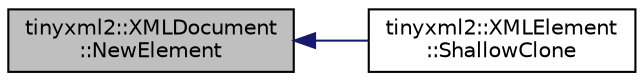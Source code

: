 digraph "tinyxml2::XMLDocument::NewElement"
{
  edge [fontname="Helvetica",fontsize="10",labelfontname="Helvetica",labelfontsize="10"];
  node [fontname="Helvetica",fontsize="10",shape=record];
  rankdir="LR";
  Node35 [label="tinyxml2::XMLDocument\l::NewElement",height=0.2,width=0.4,color="black", fillcolor="grey75", style="filled", fontcolor="black"];
  Node35 -> Node36 [dir="back",color="midnightblue",fontsize="10",style="solid"];
  Node36 [label="tinyxml2::XMLElement\l::ShallowClone",height=0.2,width=0.4,color="black", fillcolor="white", style="filled",URL="$classtinyxml2_1_1_x_m_l_element.html#aafa2807a45b28fe096b29d76e6a13b7c"];
}
